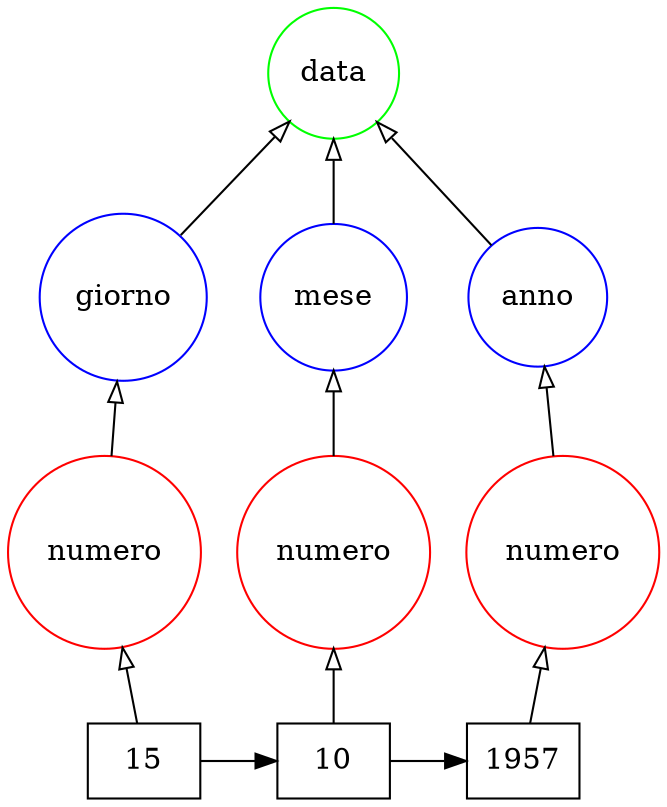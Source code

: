 digraph {
   rankdir=BT;
   edge [arrowhead=empty];

   subgraph {
      rank="source";
      edge [arrowhead=normal];
      node [shape=box];
      t55 [label="15"];
      t56 [label="10"];
      t57 [label="1957"];
      t55 -> t56;
      t56 -> t57;
   }

   subgraph {
      rank="same";
      node [color=red,shape=circle];
      tag148 [label=numero]; 
      tag149 [label=numero]; 
      tag150 [label=numero]; 
   }

   subgraph {
      rank="same";
      node [color=blue,shape=circle];
      tag221 [label=giorno]; 
      tag233 [label=mese]; 
      tag244 [label=anno]; 
   }

   subgraph {
      rank="same";
      node [color=green,shape=circle];
      tag259 [label=data]; 
   }

   subgraph {
      rank="same";
      node [color=orange,shape=circle];
   }
   tag221 -> tag259;
   tag233 -> tag259;
   tag244 -> tag259;
   tag148 -> tag221;
   t55 -> tag148;
   tag149 -> tag233;
   t56 -> tag149;
   tag150 -> tag244;
   t57 -> tag150;
}